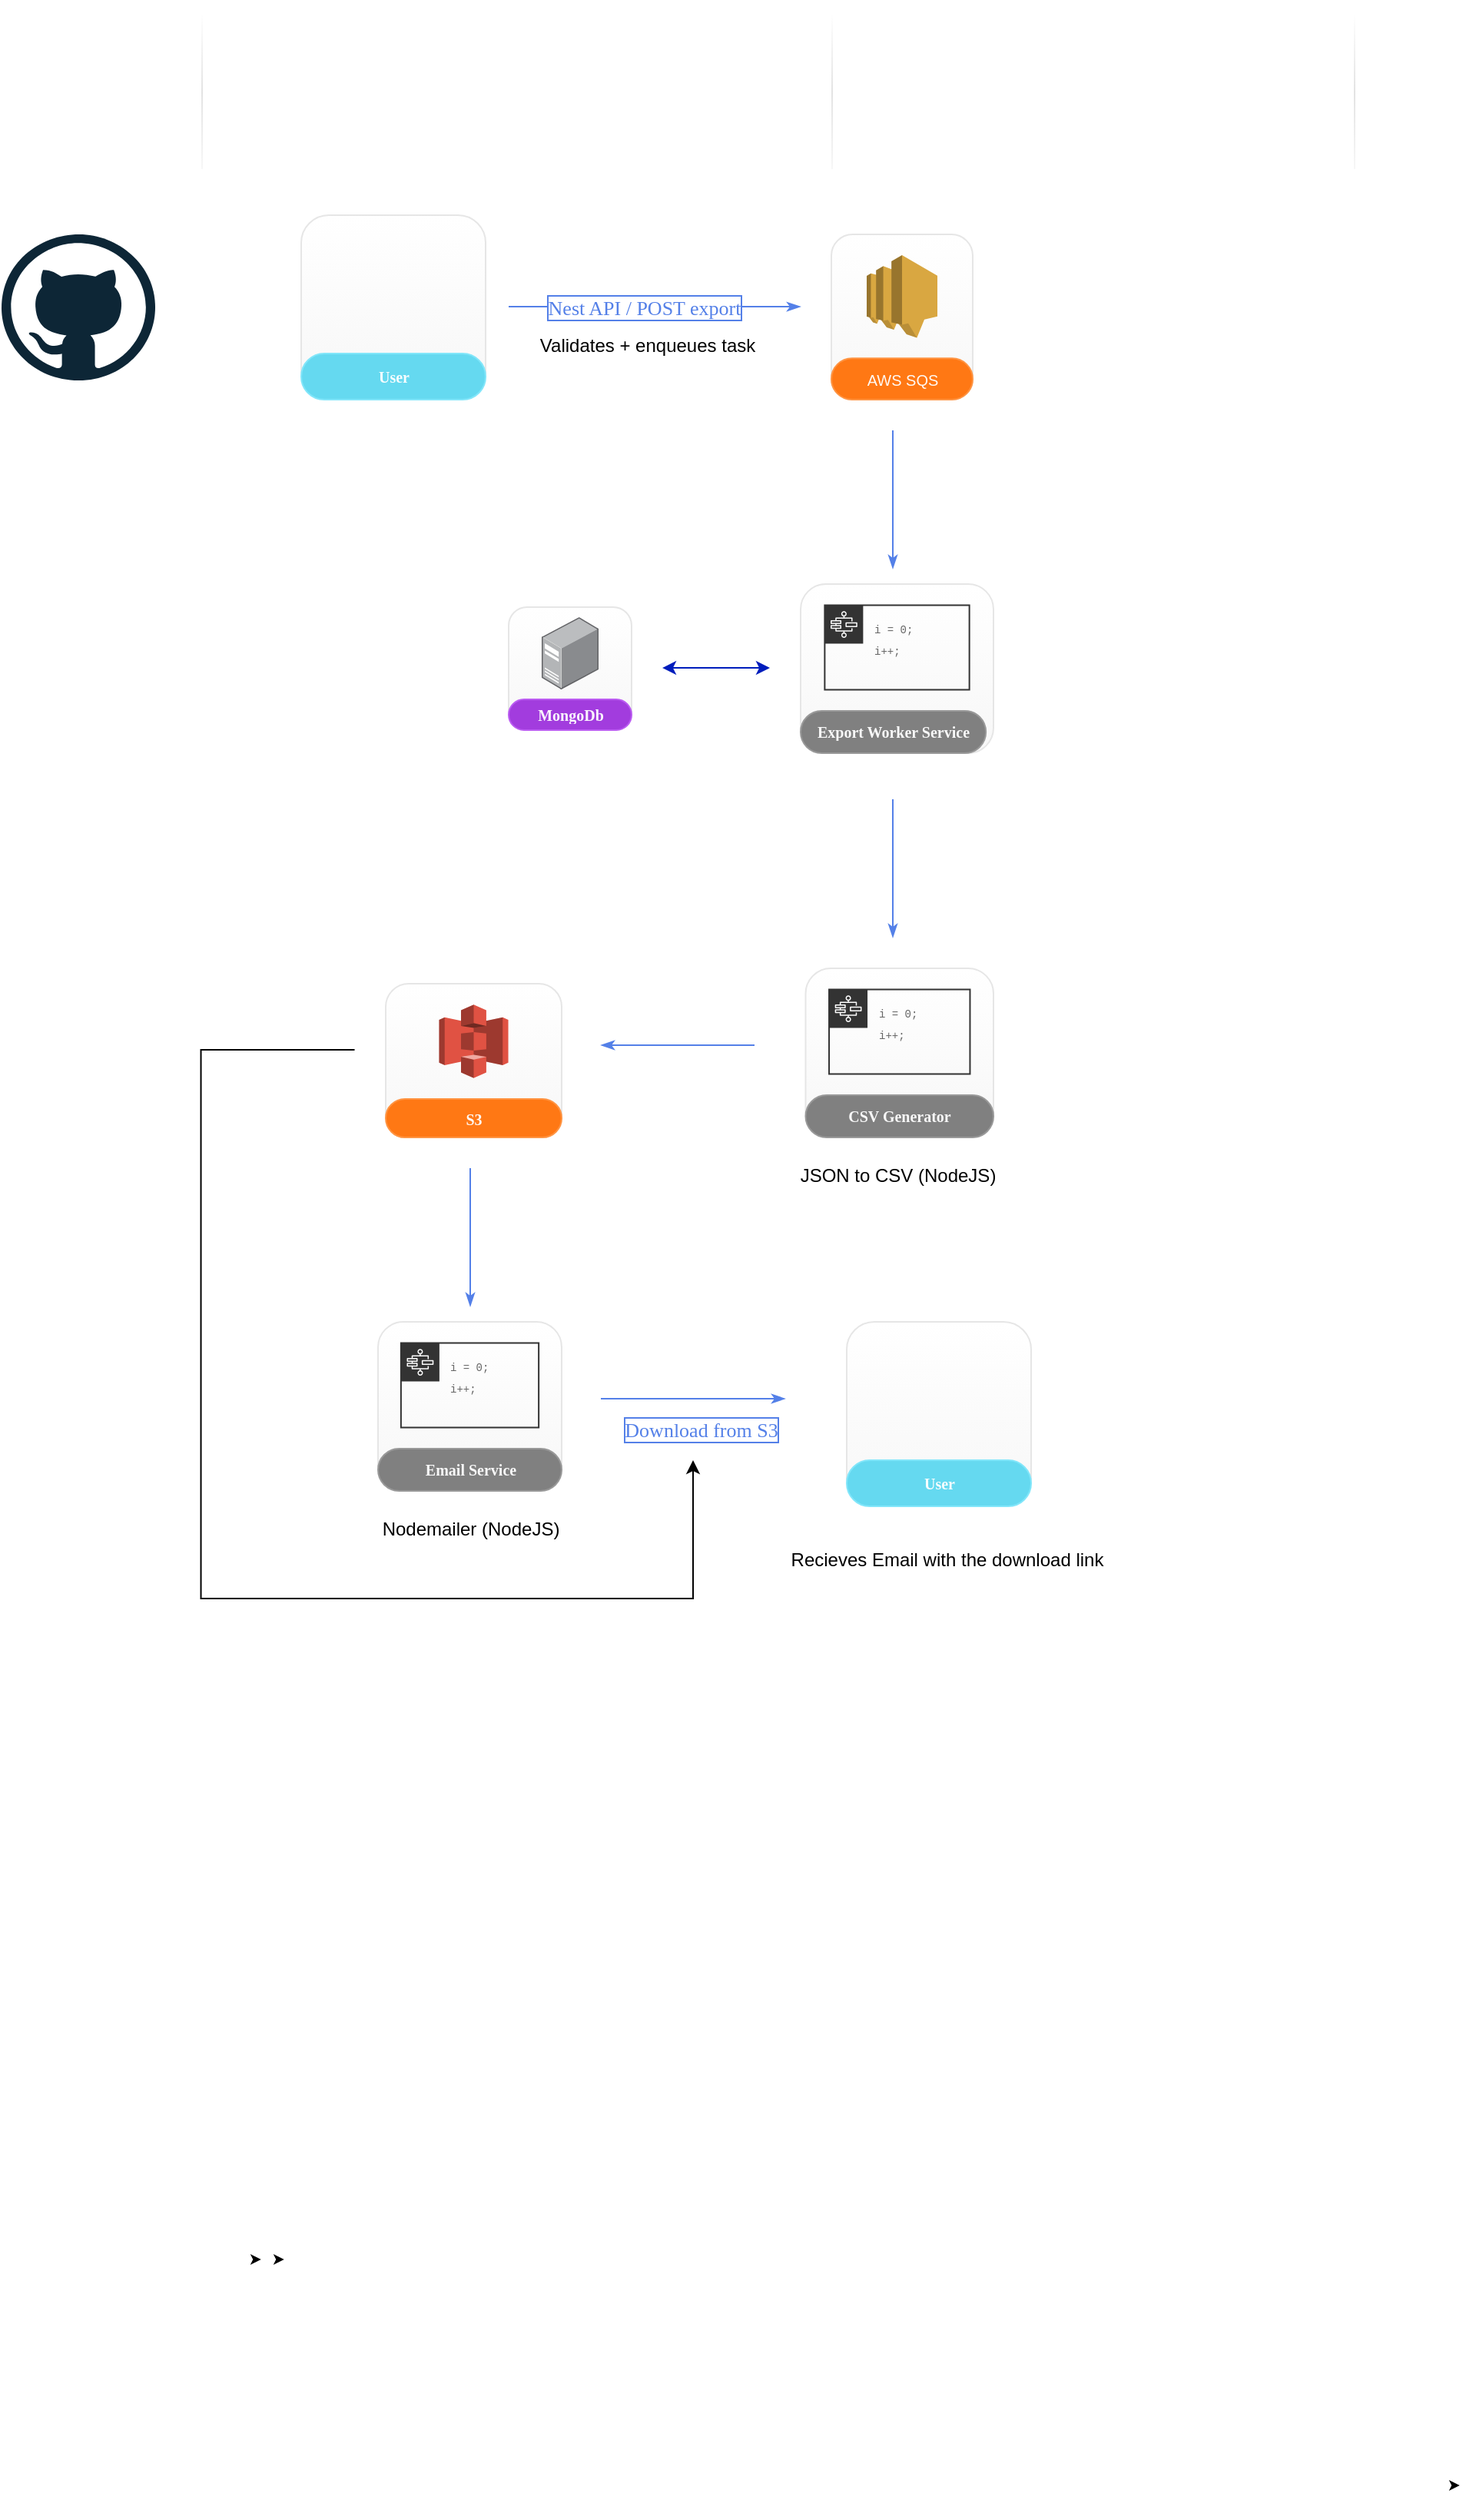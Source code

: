 <mxfile version="27.1.4">
  <diagram name="Page-1" id="5vX20tcKVtbhAXsmYMWp">
    <mxGraphModel dx="3236" dy="2388" grid="1" gridSize="10" guides="1" tooltips="0" connect="1" arrows="1" fold="1" page="0" pageScale="1" pageWidth="827" pageHeight="1169" background="none" math="0" shadow="0">
      <root>
        <mxCell id="0" />
        <mxCell id="1" parent="0" />
        <mxCell id="hzwgoOfj2_0xF4Kj0dXY-171" value="" style="group" parent="1" vertex="1" connectable="0">
          <mxGeometry x="393.24" y="190" width="122.27" height="110" as="geometry" />
        </mxCell>
        <mxCell id="hzwgoOfj2_0xF4Kj0dXY-62" value="" style="rounded=0;whiteSpace=wrap;html=1;fillColor=none;strokeColor=none;container=0;" parent="hzwgoOfj2_0xF4Kj0dXY-171" vertex="1">
          <mxGeometry width="122.27" height="82.5" as="geometry" />
        </mxCell>
        <mxCell id="hzwgoOfj2_0xF4Kj0dXY-63" value="" style="rounded=1;whiteSpace=wrap;html=1;strokeColor=#e6e6e6;strokeWidth=1;shadow=0;glass=0;perimeterSpacing=0;fillStyle=auto;gradientColor=#f7f7f7;container=0;fillColor=#ffffff;" parent="hzwgoOfj2_0xF4Kj0dXY-171" vertex="1">
          <mxGeometry width="122.27" height="110" as="geometry" />
        </mxCell>
        <mxCell id="hzwgoOfj2_0xF4Kj0dXY-64" value="&lt;p style=&quot;line-height: 100%; font-size: 10px;&quot;&gt;&lt;b&gt;&lt;font face=&quot;Tahoma&quot;&gt;CSV Generator&lt;/font&gt;&lt;/b&gt;&lt;/p&gt;" style="html=1;rounded=1;strokeColor=#999999;arcSize=50;fillColor=#808080;fontColor=#FFFFFF;glass=0;textOpacity=95;container=0;spacing=2;fontSize=10;" parent="hzwgoOfj2_0xF4Kj0dXY-171" vertex="1">
          <mxGeometry y="82.5" width="122.27" height="27.5" as="geometry" />
        </mxCell>
        <mxCell id="hzwgoOfj2_0xF4Kj0dXY-71" value="&lt;font style=&quot;font-size: 7px;&quot; color=&quot;#666666&quot; face=&quot;Courier New&quot;&gt;i = 0;&lt;br&gt;i++;&lt;/font&gt;" style="sketch=0;outlineConnect=0;gradientColor=none;html=1;whiteSpace=wrap;fontSize=12;fontStyle=0;shape=mxgraph.aws4.group;grIcon=mxgraph.aws4.group_aws_step_functions_workflow;strokeColor=#333333;fillColor=none;verticalAlign=top;align=left;spacingLeft=30;fontColor=#E8E8E8;dashed=0;container=0;" parent="hzwgoOfj2_0xF4Kj0dXY-171" vertex="1">
          <mxGeometry x="15.284" y="13.75" width="91.703" height="55" as="geometry" />
        </mxCell>
        <UserObject label="" link="https://github.com/FarukValjevac/Eversports" linkTarget="_blank" id="hzwgoOfj2_0xF4Kj0dXY-227">
          <mxCell style="dashed=0;outlineConnect=0;html=1;align=center;labelPosition=center;verticalLabelPosition=bottom;verticalAlign=top;shape=mxgraph.weblogos.github;container=0;movable=1;resizable=1;rotatable=1;deletable=1;editable=1;locked=0;connectable=1;" parent="1" vertex="1">
            <mxGeometry x="-130" y="-287.5" width="100" height="95" as="geometry" />
          </mxCell>
        </UserObject>
        <mxCell id="hzwgoOfj2_0xF4Kj0dXY-209" value="" style="rounded=0;whiteSpace=wrap;html=1;gradientColor=#E3E3E3;fillColor=#fefefe;strokeColor=none;movable=0;resizable=0;rotatable=0;deletable=0;editable=0;locked=1;connectable=0;" parent="1" vertex="1">
          <mxGeometry y="-430" width="1" height="50" as="geometry" />
        </mxCell>
        <mxCell id="hzwgoOfj2_0xF4Kj0dXY-210" value="" style="rounded=0;whiteSpace=wrap;html=1;gradientColor=#E3E3E3;fillColor=#f7f7f7;strokeColor=none;rotation=-180;movable=0;resizable=0;rotatable=0;deletable=0;editable=0;locked=1;connectable=0;" parent="1" vertex="1">
          <mxGeometry y="-380" width="1" height="50" as="geometry" />
        </mxCell>
        <mxCell id="hzwgoOfj2_0xF4Kj0dXY-211" value="" style="rounded=0;whiteSpace=wrap;html=1;fillColor=none;strokeColor=none;movable=0;resizable=0;rotatable=0;deletable=0;editable=0;locked=1;connectable=0;" parent="1" vertex="1">
          <mxGeometry y="-440" width="10" height="120" as="geometry" />
        </mxCell>
        <mxCell id="hzwgoOfj2_0xF4Kj0dXY-222" value="" style="rounded=0;whiteSpace=wrap;html=1;gradientColor=#E3E3E3;fillColor=#fefefe;strokeColor=none;movable=0;resizable=0;rotatable=0;deletable=0;editable=0;locked=1;connectable=0;" parent="1" vertex="1">
          <mxGeometry x="410" y="-430" width="1" height="50" as="geometry" />
        </mxCell>
        <mxCell id="hzwgoOfj2_0xF4Kj0dXY-223" value="" style="rounded=0;whiteSpace=wrap;html=1;gradientColor=#E3E3E3;fillColor=#f7f7f7;strokeColor=none;rotation=-180;movable=0;resizable=0;rotatable=0;deletable=0;editable=0;locked=1;connectable=0;" parent="1" vertex="1">
          <mxGeometry x="410" y="-380" width="1" height="50" as="geometry" />
        </mxCell>
        <mxCell id="hzwgoOfj2_0xF4Kj0dXY-224" value="" style="rounded=0;whiteSpace=wrap;html=1;fillColor=none;strokeColor=none;movable=0;resizable=0;rotatable=0;deletable=0;editable=0;locked=1;connectable=0;" parent="1" vertex="1">
          <mxGeometry x="410" y="-440" width="10" height="120" as="geometry" />
        </mxCell>
        <mxCell id="hzwgoOfj2_0xF4Kj0dXY-232" value="" style="rounded=0;whiteSpace=wrap;html=1;gradientColor=#E3E3E3;fillColor=#fefefe;strokeColor=none;movable=0;resizable=0;rotatable=0;deletable=0;editable=0;locked=1;connectable=0;" parent="1" vertex="1">
          <mxGeometry x="750" y="-430" width="1" height="50" as="geometry" />
        </mxCell>
        <mxCell id="hzwgoOfj2_0xF4Kj0dXY-233" value="" style="rounded=0;whiteSpace=wrap;html=1;gradientColor=#E3E3E3;fillColor=#f7f7f7;strokeColor=none;rotation=-180;movable=0;resizable=0;rotatable=0;deletable=0;editable=0;locked=1;connectable=0;" parent="1" vertex="1">
          <mxGeometry x="750" y="-380" width="1" height="50" as="geometry" />
        </mxCell>
        <mxCell id="hzwgoOfj2_0xF4Kj0dXY-234" value="" style="rounded=0;whiteSpace=wrap;html=1;fillColor=none;strokeColor=none;movable=0;resizable=0;rotatable=0;deletable=0;editable=0;locked=1;connectable=0;" parent="1" vertex="1">
          <mxGeometry x="740" y="-440" width="10" height="120" as="geometry" />
        </mxCell>
        <mxCell id="hzwgoOfj2_0xF4Kj0dXY-278" value="" style="group" parent="1" vertex="1" connectable="0">
          <mxGeometry x="410" y="-287.5" width="92" height="107.5" as="geometry" />
        </mxCell>
        <mxCell id="hzwgoOfj2_0xF4Kj0dXY-279" value="" style="rounded=0;whiteSpace=wrap;html=1;fillColor=none;strokeColor=none;container=0;" parent="hzwgoOfj2_0xF4Kj0dXY-278" vertex="1">
          <mxGeometry width="92" height="80.625" as="geometry" />
        </mxCell>
        <mxCell id="hzwgoOfj2_0xF4Kj0dXY-280" value="" style="rounded=1;whiteSpace=wrap;html=1;strokeColor=#e6e6e6;strokeWidth=1;shadow=0;glass=0;perimeterSpacing=0;fillStyle=auto;gradientColor=#f7f7f7;container=0;fillColor=#ffffff;" parent="hzwgoOfj2_0xF4Kj0dXY-278" vertex="1">
          <mxGeometry width="92" height="107.5" as="geometry" />
        </mxCell>
        <mxCell id="hzwgoOfj2_0xF4Kj0dXY-281" value="AWS SQS" style="html=1;rounded=1;strokeColor=#ff9442;arcSize=50;fillColor=#FF7814;fontColor=#FFFFFF;glass=0;textOpacity=95;container=0;spacing=2;fontSize=10;" parent="hzwgoOfj2_0xF4Kj0dXY-278" vertex="1">
          <mxGeometry y="80.625" width="92" height="26.875" as="geometry" />
        </mxCell>
        <mxCell id="hzwgoOfj2_0xF4Kj0dXY-277" value="" style="outlineConnect=0;dashed=0;verticalLabelPosition=bottom;verticalAlign=top;align=center;html=1;shape=mxgraph.aws3.sns;fillColor=#D9A741;gradientColor=none;" parent="hzwgoOfj2_0xF4Kj0dXY-278" vertex="1">
          <mxGeometry x="23" y="13.438" width="46" height="53.75" as="geometry" />
        </mxCell>
        <mxCell id="pumXQRFQ_T5vQMvHk7e2-1" value="" style="group" parent="1" vertex="1" connectable="0">
          <mxGeometry x="65.01" y="-300" width="120.01" height="120" as="geometry" />
        </mxCell>
        <mxCell id="pumXQRFQ_T5vQMvHk7e2-2" value="" style="rounded=0;whiteSpace=wrap;html=1;fillColor=none;strokeColor=none;container=0;" parent="pumXQRFQ_T5vQMvHk7e2-1" vertex="1">
          <mxGeometry width="120.01" height="90" as="geometry" />
        </mxCell>
        <mxCell id="pumXQRFQ_T5vQMvHk7e2-3" value="" style="rounded=1;whiteSpace=wrap;html=1;strokeColor=#e6e6e6;strokeWidth=1;shadow=0;glass=0;perimeterSpacing=0;fillStyle=auto;gradientColor=#f7f7f7;container=0;fillColor=#ffffff;" parent="pumXQRFQ_T5vQMvHk7e2-1" vertex="1">
          <mxGeometry width="120.01" height="120" as="geometry" />
        </mxCell>
        <mxCell id="pumXQRFQ_T5vQMvHk7e2-4" value="&lt;p style=&quot;line-height: 100%; font-size: 10px;&quot;&gt;&lt;b style=&quot;font-size: 10px;&quot;&gt;&lt;font face=&quot;Tahoma&quot; style=&quot;font-size: 10px;&quot;&gt;User&lt;/font&gt;&lt;/b&gt;&lt;/p&gt;" style="html=1;rounded=1;strokeColor=#82e6fa;arcSize=50;fillColor=#65d9f0;fontColor=#FFFFFF;glass=0;textOpacity=95;container=0;spacing=2;fontSize=10;" parent="pumXQRFQ_T5vQMvHk7e2-1" vertex="1">
          <mxGeometry y="90" width="120.01" height="30" as="geometry" />
        </mxCell>
        <mxCell id="pumXQRFQ_T5vQMvHk7e2-5" value="" style="shape=image;html=1;verticalAlign=top;verticalLabelPosition=bottom;labelBackgroundColor=#ffffff;imageAspect=0;aspect=fixed;image=https://cdn4.iconfinder.com/data/icons/ionicons/512/icon-person-128.png;opacity=40;container=0;" parent="pumXQRFQ_T5vQMvHk7e2-1" vertex="1">
          <mxGeometry x="22.502" y="10.5" width="75" height="75" as="geometry" />
        </mxCell>
        <mxCell id="pumXQRFQ_T5vQMvHk7e2-6" value="" style="endArrow=classicThin;rounded=1;fontColor=#82BF7B;strokeColor=#5480E8;strokeWidth=1;spacingLeft=0;spacing=0;jumpStyle=none;shadow=0;labelBackgroundColor=none;textOpacity=90;html=1;endFill=1;" parent="1" edge="1">
          <mxGeometry width="50" height="50" relative="1" as="geometry">
            <mxPoint x="200.01" y="-240.45" as="sourcePoint" />
            <mxPoint x="390.01" y="-240.45" as="targetPoint" />
            <Array as="points">
              <mxPoint x="290.01" y="-240.45" />
            </Array>
          </mxGeometry>
        </mxCell>
        <mxCell id="pumXQRFQ_T5vQMvHk7e2-7" value="Nest API / POST export" style="edgeLabel;align=center;verticalAlign=middle;resizable=0;points=[];fontColor=#5480E8;spacing=0;spacingLeft=0;spacingRight=0;labelBackgroundColor=default;labelBorderColor=#5480E8;;labelBorderSize=2;labelPosition=center;verticalLabelPosition=middle;spacingTop=0;fontFamily=Tahoma;fontSize=13;html=1;" parent="pumXQRFQ_T5vQMvHk7e2-6" vertex="1" connectable="0">
          <mxGeometry x="-0.111" y="3" relative="1" as="geometry">
            <mxPoint x="3" y="3" as="offset" />
          </mxGeometry>
        </mxCell>
        <mxCell id="pumXQRFQ_T5vQMvHk7e2-9" value="V&lt;span style=&quot;background-color: transparent; color: light-dark(rgb(0, 0, 0), rgb(255, 255, 255));&quot;&gt;alidates + enqueues task&lt;/span&gt;" style="text;html=1;align=center;verticalAlign=middle;resizable=0;points=[];autosize=1;strokeColor=none;fillColor=none;" parent="1" vertex="1">
          <mxGeometry x="210" y="-230" width="160" height="30" as="geometry" />
        </mxCell>
        <mxCell id="pumXQRFQ_T5vQMvHk7e2-18" value="" style="endArrow=classicThin;rounded=1;fontColor=#82BF7B;strokeColor=#5480E8;strokeWidth=1;spacingLeft=0;spacing=0;jumpStyle=none;shadow=0;labelBackgroundColor=none;textOpacity=90;html=1;endFill=1;" parent="1" edge="1">
          <mxGeometry width="50" height="50" relative="1" as="geometry">
            <mxPoint x="450" y="-160" as="sourcePoint" />
            <mxPoint x="450" y="-70" as="targetPoint" />
            <Array as="points" />
          </mxGeometry>
        </mxCell>
        <mxCell id="pumXQRFQ_T5vQMvHk7e2-22" value="" style="group" parent="1" vertex="1" connectable="0">
          <mxGeometry x="200" y="-45" width="80" height="80" as="geometry" />
        </mxCell>
        <mxCell id="pumXQRFQ_T5vQMvHk7e2-23" value="" style="rounded=0;whiteSpace=wrap;html=1;fillColor=none;strokeColor=none;container=0;" parent="pumXQRFQ_T5vQMvHk7e2-22" vertex="1">
          <mxGeometry width="80" height="60" as="geometry" />
        </mxCell>
        <mxCell id="pumXQRFQ_T5vQMvHk7e2-24" value="" style="rounded=1;whiteSpace=wrap;html=1;strokeColor=#e6e6e6;strokeWidth=1;shadow=0;glass=0;perimeterSpacing=0;fillStyle=auto;gradientColor=#f7f7f7;container=0;fillColor=#ffffff;" parent="pumXQRFQ_T5vQMvHk7e2-22" vertex="1">
          <mxGeometry width="80" height="80" as="geometry" />
        </mxCell>
        <mxCell id="pumXQRFQ_T5vQMvHk7e2-25" value="&lt;p style=&quot;line-height: 100%; font-size: 10px;&quot;&gt;&lt;b style=&quot;font-size: 10px;&quot;&gt;&lt;font face=&quot;Tahoma&quot; style=&quot;font-size: 10px;&quot;&gt;MongoDb&lt;/font&gt;&lt;/b&gt;&lt;/p&gt;" style="html=1;rounded=1;strokeColor=#bb5cf2;arcSize=50;fillColor=#a23cde;fontColor=#FFFFFF;glass=0;textOpacity=95;container=0;spacing=2;fontSize=10;" parent="pumXQRFQ_T5vQMvHk7e2-22" vertex="1">
          <mxGeometry y="60" width="80" height="20" as="geometry" />
        </mxCell>
        <mxCell id="pumXQRFQ_T5vQMvHk7e2-26" value="" style="points=[];aspect=fixed;html=1;align=center;shadow=0;dashed=0;image;image=img/lib/allied_telesis/computer_and_terminals/Server_Desktop.svg;container=0;" parent="pumXQRFQ_T5vQMvHk7e2-22" vertex="1">
          <mxGeometry x="21.46" y="6.5" width="37.08" height="47" as="geometry" />
        </mxCell>
        <mxCell id="pumXQRFQ_T5vQMvHk7e2-28" value="" style="endArrow=classic;startArrow=classic;html=1;rounded=0;fontColor=light-dark(#000000,#66B2FF);fillColor=#0050ef;strokeColor=light-dark(#001DBC, #5480e8);" parent="1" edge="1">
          <mxGeometry width="50" height="50" relative="1" as="geometry">
            <mxPoint x="300" y="-5.45" as="sourcePoint" />
            <mxPoint x="370" y="-5.45" as="targetPoint" />
            <Array as="points">
              <mxPoint x="330" y="-5.45" />
            </Array>
          </mxGeometry>
        </mxCell>
        <mxCell id="pumXQRFQ_T5vQMvHk7e2-29" value="" style="endArrow=classicThin;rounded=1;fontColor=#82BF7B;strokeColor=#5480E8;strokeWidth=1;spacingLeft=0;spacing=0;jumpStyle=none;shadow=0;labelBackgroundColor=none;textOpacity=90;html=1;endFill=1;" parent="1" edge="1">
          <mxGeometry width="50" height="50" relative="1" as="geometry">
            <mxPoint x="450" y="80" as="sourcePoint" />
            <mxPoint x="450" y="170" as="targetPoint" />
            <Array as="points" />
          </mxGeometry>
        </mxCell>
        <mxCell id="pumXQRFQ_T5vQMvHk7e2-30" value="JSON to CSV (NodeJS)" style="text;html=1;align=center;verticalAlign=middle;resizable=0;points=[];autosize=1;strokeColor=none;fillColor=none;" parent="1" vertex="1">
          <mxGeometry x="377.75" y="310" width="150" height="30" as="geometry" />
        </mxCell>
        <mxCell id="pumXQRFQ_T5vQMvHk7e2-31" value="" style="group" parent="1" vertex="1" connectable="0">
          <mxGeometry x="120.01" y="200.0" width="114.5" height="100" as="geometry" />
        </mxCell>
        <mxCell id="pumXQRFQ_T5vQMvHk7e2-32" value="" style="rounded=0;whiteSpace=wrap;html=1;fillColor=none;strokeColor=none;container=0;" parent="pumXQRFQ_T5vQMvHk7e2-31" vertex="1">
          <mxGeometry width="114.5" height="75" as="geometry" />
        </mxCell>
        <mxCell id="pumXQRFQ_T5vQMvHk7e2-33" value="" style="rounded=1;whiteSpace=wrap;html=1;strokeColor=#e6e6e6;strokeWidth=1;shadow=0;glass=0;perimeterSpacing=0;fillStyle=auto;gradientColor=#f7f7f7;container=0;fillColor=#FFFFFF;" parent="pumXQRFQ_T5vQMvHk7e2-31" vertex="1">
          <mxGeometry width="114.5" height="100" as="geometry" />
        </mxCell>
        <mxCell id="pumXQRFQ_T5vQMvHk7e2-34" value="&lt;p style=&quot;line-height: 100%; font-size: 10px;&quot;&gt;&lt;b style=&quot;font-size: 10px;&quot;&gt;&lt;font face=&quot;Tahoma&quot; style=&quot;font-size: 10px;&quot;&gt;S3&lt;/font&gt;&lt;/b&gt;&lt;/p&gt;" style="whiteSpace=wrap;html=1;rounded=1;strokeColor=#ff9442;arcSize=50;fillColor=#FF7814;fontColor=#FFFFFF;glass=0;textOpacity=95;container=0;fontSize=10;" parent="pumXQRFQ_T5vQMvHk7e2-31" vertex="1">
          <mxGeometry y="75" width="114.5" height="25" as="geometry" />
        </mxCell>
        <mxCell id="pumXQRFQ_T5vQMvHk7e2-35" value="" style="outlineConnect=0;dashed=0;verticalLabelPosition=bottom;verticalAlign=top;align=center;html=1;shape=mxgraph.aws3.s3;fillColor=#E05243;gradientColor=none;shadow=0;container=0;" parent="pumXQRFQ_T5vQMvHk7e2-31" vertex="1">
          <mxGeometry x="34.736" y="13.6" width="45.013" height="47.787" as="geometry" />
        </mxCell>
        <mxCell id="pumXQRFQ_T5vQMvHk7e2-36" value="" style="endArrow=classicThin;rounded=1;fontColor=#82BF7B;strokeColor=#5480E8;strokeWidth=1;spacingLeft=0;spacing=0;jumpStyle=none;shadow=0;labelBackgroundColor=none;textOpacity=90;html=1;endFill=1;" parent="1" edge="1">
          <mxGeometry width="50" height="50" relative="1" as="geometry">
            <mxPoint x="360" y="240" as="sourcePoint" />
            <mxPoint x="260" y="240" as="targetPoint" />
            <Array as="points" />
          </mxGeometry>
        </mxCell>
        <mxCell id="pumXQRFQ_T5vQMvHk7e2-37" value="" style="group" parent="1" vertex="1" connectable="0">
          <mxGeometry x="115" y="420" width="119.51" height="110" as="geometry" />
        </mxCell>
        <mxCell id="pumXQRFQ_T5vQMvHk7e2-38" value="" style="rounded=0;whiteSpace=wrap;html=1;fillColor=none;strokeColor=none;container=0;" parent="pumXQRFQ_T5vQMvHk7e2-37" vertex="1">
          <mxGeometry width="119.51" height="82.5" as="geometry" />
        </mxCell>
        <mxCell id="pumXQRFQ_T5vQMvHk7e2-39" value="" style="rounded=1;whiteSpace=wrap;html=1;strokeColor=#e6e6e6;strokeWidth=1;shadow=0;glass=0;perimeterSpacing=0;fillStyle=auto;gradientColor=#f7f7f7;container=0;fillColor=#ffffff;" parent="pumXQRFQ_T5vQMvHk7e2-37" vertex="1">
          <mxGeometry width="119.51" height="110" as="geometry" />
        </mxCell>
        <mxCell id="pumXQRFQ_T5vQMvHk7e2-40" value="&lt;p style=&quot;line-height: 100%; font-size: 10px;&quot;&gt;&lt;font face=&quot;Tahoma&quot;&gt;&lt;b&gt;Email Service&lt;/b&gt;&lt;/font&gt;&lt;/p&gt;" style="html=1;rounded=1;strokeColor=#999999;arcSize=50;fillColor=#808080;fontColor=#FFFFFF;glass=0;textOpacity=95;container=0;spacing=2;fontSize=10;" parent="pumXQRFQ_T5vQMvHk7e2-37" vertex="1">
          <mxGeometry y="82.5" width="119.51" height="27.5" as="geometry" />
        </mxCell>
        <mxCell id="pumXQRFQ_T5vQMvHk7e2-41" value="&lt;font style=&quot;font-size: 7px;&quot; color=&quot;#666666&quot; face=&quot;Courier New&quot;&gt;i = 0;&lt;br&gt;i++;&lt;/font&gt;" style="sketch=0;outlineConnect=0;gradientColor=none;html=1;whiteSpace=wrap;fontSize=12;fontStyle=0;shape=mxgraph.aws4.group;grIcon=mxgraph.aws4.group_aws_step_functions_workflow;strokeColor=#333333;fillColor=none;verticalAlign=top;align=left;spacingLeft=30;fontColor=#E8E8E8;dashed=0;container=0;" parent="pumXQRFQ_T5vQMvHk7e2-37" vertex="1">
          <mxGeometry x="14.939" y="13.75" width="89.633" height="55" as="geometry" />
        </mxCell>
        <mxCell id="pumXQRFQ_T5vQMvHk7e2-42" value="Nodemailer (NodeJS)" style="text;html=1;align=center;verticalAlign=middle;resizable=0;points=[];autosize=1;strokeColor=none;fillColor=none;" parent="1" vertex="1">
          <mxGeometry x="104.76" y="540" width="140" height="30" as="geometry" />
        </mxCell>
        <mxCell id="pumXQRFQ_T5vQMvHk7e2-43" value="" style="endArrow=classicThin;rounded=1;fontColor=#82BF7B;strokeColor=#5480E8;strokeWidth=1;spacingLeft=0;spacing=0;jumpStyle=none;shadow=0;labelBackgroundColor=none;textOpacity=90;html=1;endFill=1;" parent="1" edge="1">
          <mxGeometry width="50" height="50" relative="1" as="geometry">
            <mxPoint x="175.01" y="320" as="sourcePoint" />
            <mxPoint x="175.01" y="410" as="targetPoint" />
            <Array as="points" />
          </mxGeometry>
        </mxCell>
        <mxCell id="pumXQRFQ_T5vQMvHk7e2-44" value="" style="group" parent="1" vertex="1" connectable="0">
          <mxGeometry x="420" y="420" width="120.01" height="120" as="geometry" />
        </mxCell>
        <mxCell id="pumXQRFQ_T5vQMvHk7e2-45" value="" style="rounded=0;whiteSpace=wrap;html=1;fillColor=none;strokeColor=none;container=0;" parent="pumXQRFQ_T5vQMvHk7e2-44" vertex="1">
          <mxGeometry width="120.01" height="90" as="geometry" />
        </mxCell>
        <mxCell id="pumXQRFQ_T5vQMvHk7e2-46" value="" style="rounded=1;whiteSpace=wrap;html=1;strokeColor=#e6e6e6;strokeWidth=1;shadow=0;glass=0;perimeterSpacing=0;fillStyle=auto;gradientColor=#f7f7f7;container=0;fillColor=#ffffff;" parent="pumXQRFQ_T5vQMvHk7e2-44" vertex="1">
          <mxGeometry width="120.01" height="120" as="geometry" />
        </mxCell>
        <mxCell id="pumXQRFQ_T5vQMvHk7e2-47" value="&lt;p style=&quot;line-height: 100%; font-size: 10px;&quot;&gt;&lt;b style=&quot;font-size: 10px;&quot;&gt;&lt;font face=&quot;Tahoma&quot; style=&quot;font-size: 10px;&quot;&gt;User&lt;/font&gt;&lt;/b&gt;&lt;/p&gt;" style="html=1;rounded=1;strokeColor=#82e6fa;arcSize=50;fillColor=#65d9f0;fontColor=#FFFFFF;glass=0;textOpacity=95;container=0;spacing=2;fontSize=10;" parent="pumXQRFQ_T5vQMvHk7e2-44" vertex="1">
          <mxGeometry y="90" width="120.01" height="30" as="geometry" />
        </mxCell>
        <mxCell id="pumXQRFQ_T5vQMvHk7e2-48" value="" style="shape=image;html=1;verticalAlign=top;verticalLabelPosition=bottom;labelBackgroundColor=#ffffff;imageAspect=0;aspect=fixed;image=https://cdn4.iconfinder.com/data/icons/ionicons/512/icon-person-128.png;opacity=40;container=0;" parent="pumXQRFQ_T5vQMvHk7e2-44" vertex="1">
          <mxGeometry x="22.502" y="10.5" width="75" height="75" as="geometry" />
        </mxCell>
        <mxCell id="pumXQRFQ_T5vQMvHk7e2-49" value="Recieves Email with the download link" style="text;html=1;align=center;verticalAlign=middle;resizable=0;points=[];autosize=1;strokeColor=none;fillColor=none;" parent="1" vertex="1">
          <mxGeometry x="370" y="560" width="230" height="30" as="geometry" />
        </mxCell>
        <mxCell id="pumXQRFQ_T5vQMvHk7e2-50" value="" style="endArrow=classicThin;rounded=1;fontColor=#82BF7B;strokeColor=#5480E8;strokeWidth=1;spacingLeft=0;spacing=0;jumpStyle=none;shadow=0;labelBackgroundColor=none;textOpacity=90;html=1;endFill=1;" parent="1" edge="1">
          <mxGeometry width="50" height="50" relative="1" as="geometry">
            <mxPoint x="260" y="470" as="sourcePoint" />
            <mxPoint x="380" y="470" as="targetPoint" />
            <Array as="points" />
          </mxGeometry>
        </mxCell>
        <mxCell id="pumXQRFQ_T5vQMvHk7e2-51" value="" style="group" parent="1" vertex="1" connectable="0">
          <mxGeometry x="390" y="-60" width="125.51" height="110" as="geometry" />
        </mxCell>
        <mxCell id="pumXQRFQ_T5vQMvHk7e2-52" value="" style="rounded=0;whiteSpace=wrap;html=1;fillColor=none;strokeColor=none;container=0;" parent="pumXQRFQ_T5vQMvHk7e2-51" vertex="1">
          <mxGeometry width="125.51" height="82.5" as="geometry" />
        </mxCell>
        <mxCell id="pumXQRFQ_T5vQMvHk7e2-53" value="" style="rounded=1;whiteSpace=wrap;html=1;strokeColor=#e6e6e6;strokeWidth=1;shadow=0;glass=0;perimeterSpacing=0;fillStyle=auto;gradientColor=#f7f7f7;container=0;fillColor=#ffffff;" parent="pumXQRFQ_T5vQMvHk7e2-51" vertex="1">
          <mxGeometry width="125.51" height="110.0" as="geometry" />
        </mxCell>
        <mxCell id="pumXQRFQ_T5vQMvHk7e2-54" value="&lt;p style=&quot;line-height: 100%; font-size: 10px;&quot;&gt;&lt;b&gt;&lt;font face=&quot;Tahoma&quot;&gt;Export Worker Service&lt;/font&gt;&lt;/b&gt;&lt;/p&gt;" style="html=1;rounded=1;strokeColor=#999999;arcSize=50;fillColor=#808080;fontColor=#FFFFFF;glass=0;textOpacity=95;container=0;spacing=2;fontSize=10;" parent="pumXQRFQ_T5vQMvHk7e2-51" vertex="1">
          <mxGeometry y="82.5" width="120.577" height="27.5" as="geometry" />
        </mxCell>
        <mxCell id="pumXQRFQ_T5vQMvHk7e2-55" value="&lt;font style=&quot;font-size: 7px;&quot; color=&quot;#666666&quot; face=&quot;Courier New&quot;&gt;i = 0;&lt;br&gt;i++;&lt;/font&gt;" style="sketch=0;outlineConnect=0;gradientColor=none;html=1;whiteSpace=wrap;fontSize=12;fontStyle=0;shape=mxgraph.aws4.group;grIcon=mxgraph.aws4.group_aws_step_functions_workflow;strokeColor=#333333;fillColor=none;verticalAlign=top;align=left;spacingLeft=30;fontColor=#E8E8E8;dashed=0;container=0;" parent="pumXQRFQ_T5vQMvHk7e2-51" vertex="1">
          <mxGeometry x="15.689" y="13.75" width="94.133" height="55.0" as="geometry" />
        </mxCell>
        <mxCell id="pumXQRFQ_T5vQMvHk7e2-57" value="Download from S3" style="edgeLabel;align=center;verticalAlign=middle;resizable=0;points=[];fontColor=#5480E8;spacing=0;spacingLeft=0;spacingRight=0;labelBackgroundColor=default;labelBorderColor=#5480E8;;labelBorderSize=2;labelPosition=center;verticalLabelPosition=middle;spacingTop=0;fontFamily=Tahoma;fontSize=13;html=1;" parent="1" vertex="1" connectable="0">
          <mxGeometry x="325" y="490" as="geometry" />
        </mxCell>
        <mxCell id="pumXQRFQ_T5vQMvHk7e2-58" value="" style="endArrow=classic;html=1;rounded=0;strokeColor=light-dark(default, #5480e8);" parent="1" edge="1">
          <mxGeometry width="50" height="50" relative="1" as="geometry">
            <mxPoint x="40" y="703.01" as="sourcePoint" />
            <mxPoint x="40" y="1030" as="targetPoint" />
            <Array as="points">
              <mxPoint x="-60" y="703" />
              <mxPoint x="-60" y="1030" />
            </Array>
          </mxGeometry>
        </mxCell>
        <mxCell id="pumXQRFQ_T5vQMvHk7e2-59" value="" style="endArrow=classic;html=1;rounded=0;strokeColor=light-dark(default, #5480e8);" parent="1" edge="1">
          <mxGeometry width="50" height="50" relative="1" as="geometry">
            <mxPoint x="820" y="850.01" as="sourcePoint" />
            <mxPoint x="820" y="1177" as="targetPoint" />
            <Array as="points">
              <mxPoint x="720" y="850" />
              <mxPoint x="720" y="1177" />
            </Array>
          </mxGeometry>
        </mxCell>
        <mxCell id="pumXQRFQ_T5vQMvHk7e2-60" value="" style="endArrow=classic;html=1;rounded=0;strokeColor=light-dark(default, #5480e8);" parent="1" edge="1">
          <mxGeometry width="50" height="50" relative="1" as="geometry">
            <mxPoint x="55" y="703.01" as="sourcePoint" />
            <mxPoint x="55" y="1030" as="targetPoint" />
            <Array as="points">
              <mxPoint x="-45" y="703" />
              <mxPoint x="-45" y="1030" />
            </Array>
          </mxGeometry>
        </mxCell>
        <mxCell id="pumXQRFQ_T5vQMvHk7e2-61" value="" style="endArrow=classic;html=1;rounded=0;strokeColor=light-dark(#000000,#5480E8);" parent="1" edge="1">
          <mxGeometry width="50" height="50" relative="1" as="geometry">
            <mxPoint x="99.76" y="243.01" as="sourcePoint" />
            <mxPoint x="320" y="510" as="targetPoint" />
            <Array as="points">
              <mxPoint x="-0.24" y="243" />
              <mxPoint x="-0.24" y="600" />
              <mxPoint x="320" y="600" />
            </Array>
          </mxGeometry>
        </mxCell>
      </root>
    </mxGraphModel>
  </diagram>
</mxfile>
